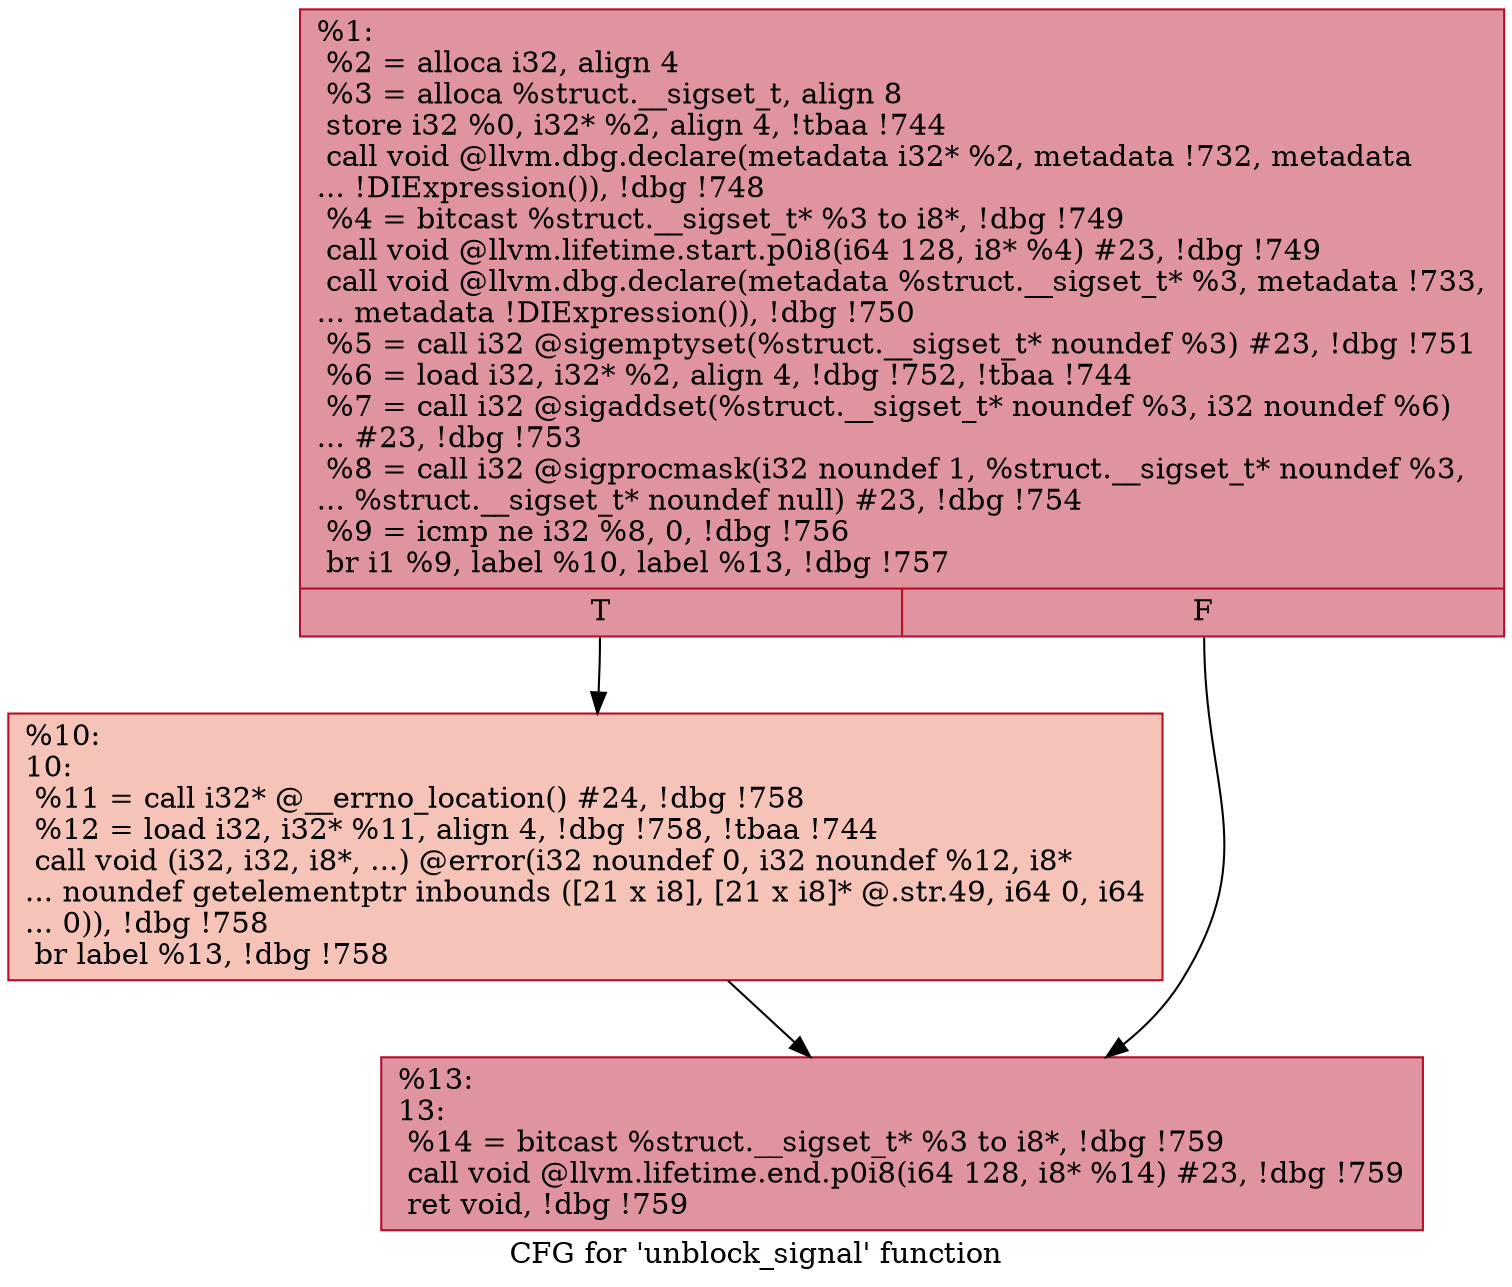 digraph "CFG for 'unblock_signal' function" {
	label="CFG for 'unblock_signal' function";

	Node0x968740 [shape=record,color="#b70d28ff", style=filled, fillcolor="#b70d2870",label="{%1:\l  %2 = alloca i32, align 4\l  %3 = alloca %struct.__sigset_t, align 8\l  store i32 %0, i32* %2, align 4, !tbaa !744\l  call void @llvm.dbg.declare(metadata i32* %2, metadata !732, metadata\l... !DIExpression()), !dbg !748\l  %4 = bitcast %struct.__sigset_t* %3 to i8*, !dbg !749\l  call void @llvm.lifetime.start.p0i8(i64 128, i8* %4) #23, !dbg !749\l  call void @llvm.dbg.declare(metadata %struct.__sigset_t* %3, metadata !733,\l... metadata !DIExpression()), !dbg !750\l  %5 = call i32 @sigemptyset(%struct.__sigset_t* noundef %3) #23, !dbg !751\l  %6 = load i32, i32* %2, align 4, !dbg !752, !tbaa !744\l  %7 = call i32 @sigaddset(%struct.__sigset_t* noundef %3, i32 noundef %6)\l... #23, !dbg !753\l  %8 = call i32 @sigprocmask(i32 noundef 1, %struct.__sigset_t* noundef %3,\l... %struct.__sigset_t* noundef null) #23, !dbg !754\l  %9 = icmp ne i32 %8, 0, !dbg !756\l  br i1 %9, label %10, label %13, !dbg !757\l|{<s0>T|<s1>F}}"];
	Node0x968740:s0 -> Node0x968790;
	Node0x968740:s1 -> Node0x9687e0;
	Node0x968790 [shape=record,color="#b70d28ff", style=filled, fillcolor="#e8765c70",label="{%10:\l10:                                               \l  %11 = call i32* @__errno_location() #24, !dbg !758\l  %12 = load i32, i32* %11, align 4, !dbg !758, !tbaa !744\l  call void (i32, i32, i8*, ...) @error(i32 noundef 0, i32 noundef %12, i8*\l... noundef getelementptr inbounds ([21 x i8], [21 x i8]* @.str.49, i64 0, i64\l... 0)), !dbg !758\l  br label %13, !dbg !758\l}"];
	Node0x968790 -> Node0x9687e0;
	Node0x9687e0 [shape=record,color="#b70d28ff", style=filled, fillcolor="#b70d2870",label="{%13:\l13:                                               \l  %14 = bitcast %struct.__sigset_t* %3 to i8*, !dbg !759\l  call void @llvm.lifetime.end.p0i8(i64 128, i8* %14) #23, !dbg !759\l  ret void, !dbg !759\l}"];
}
